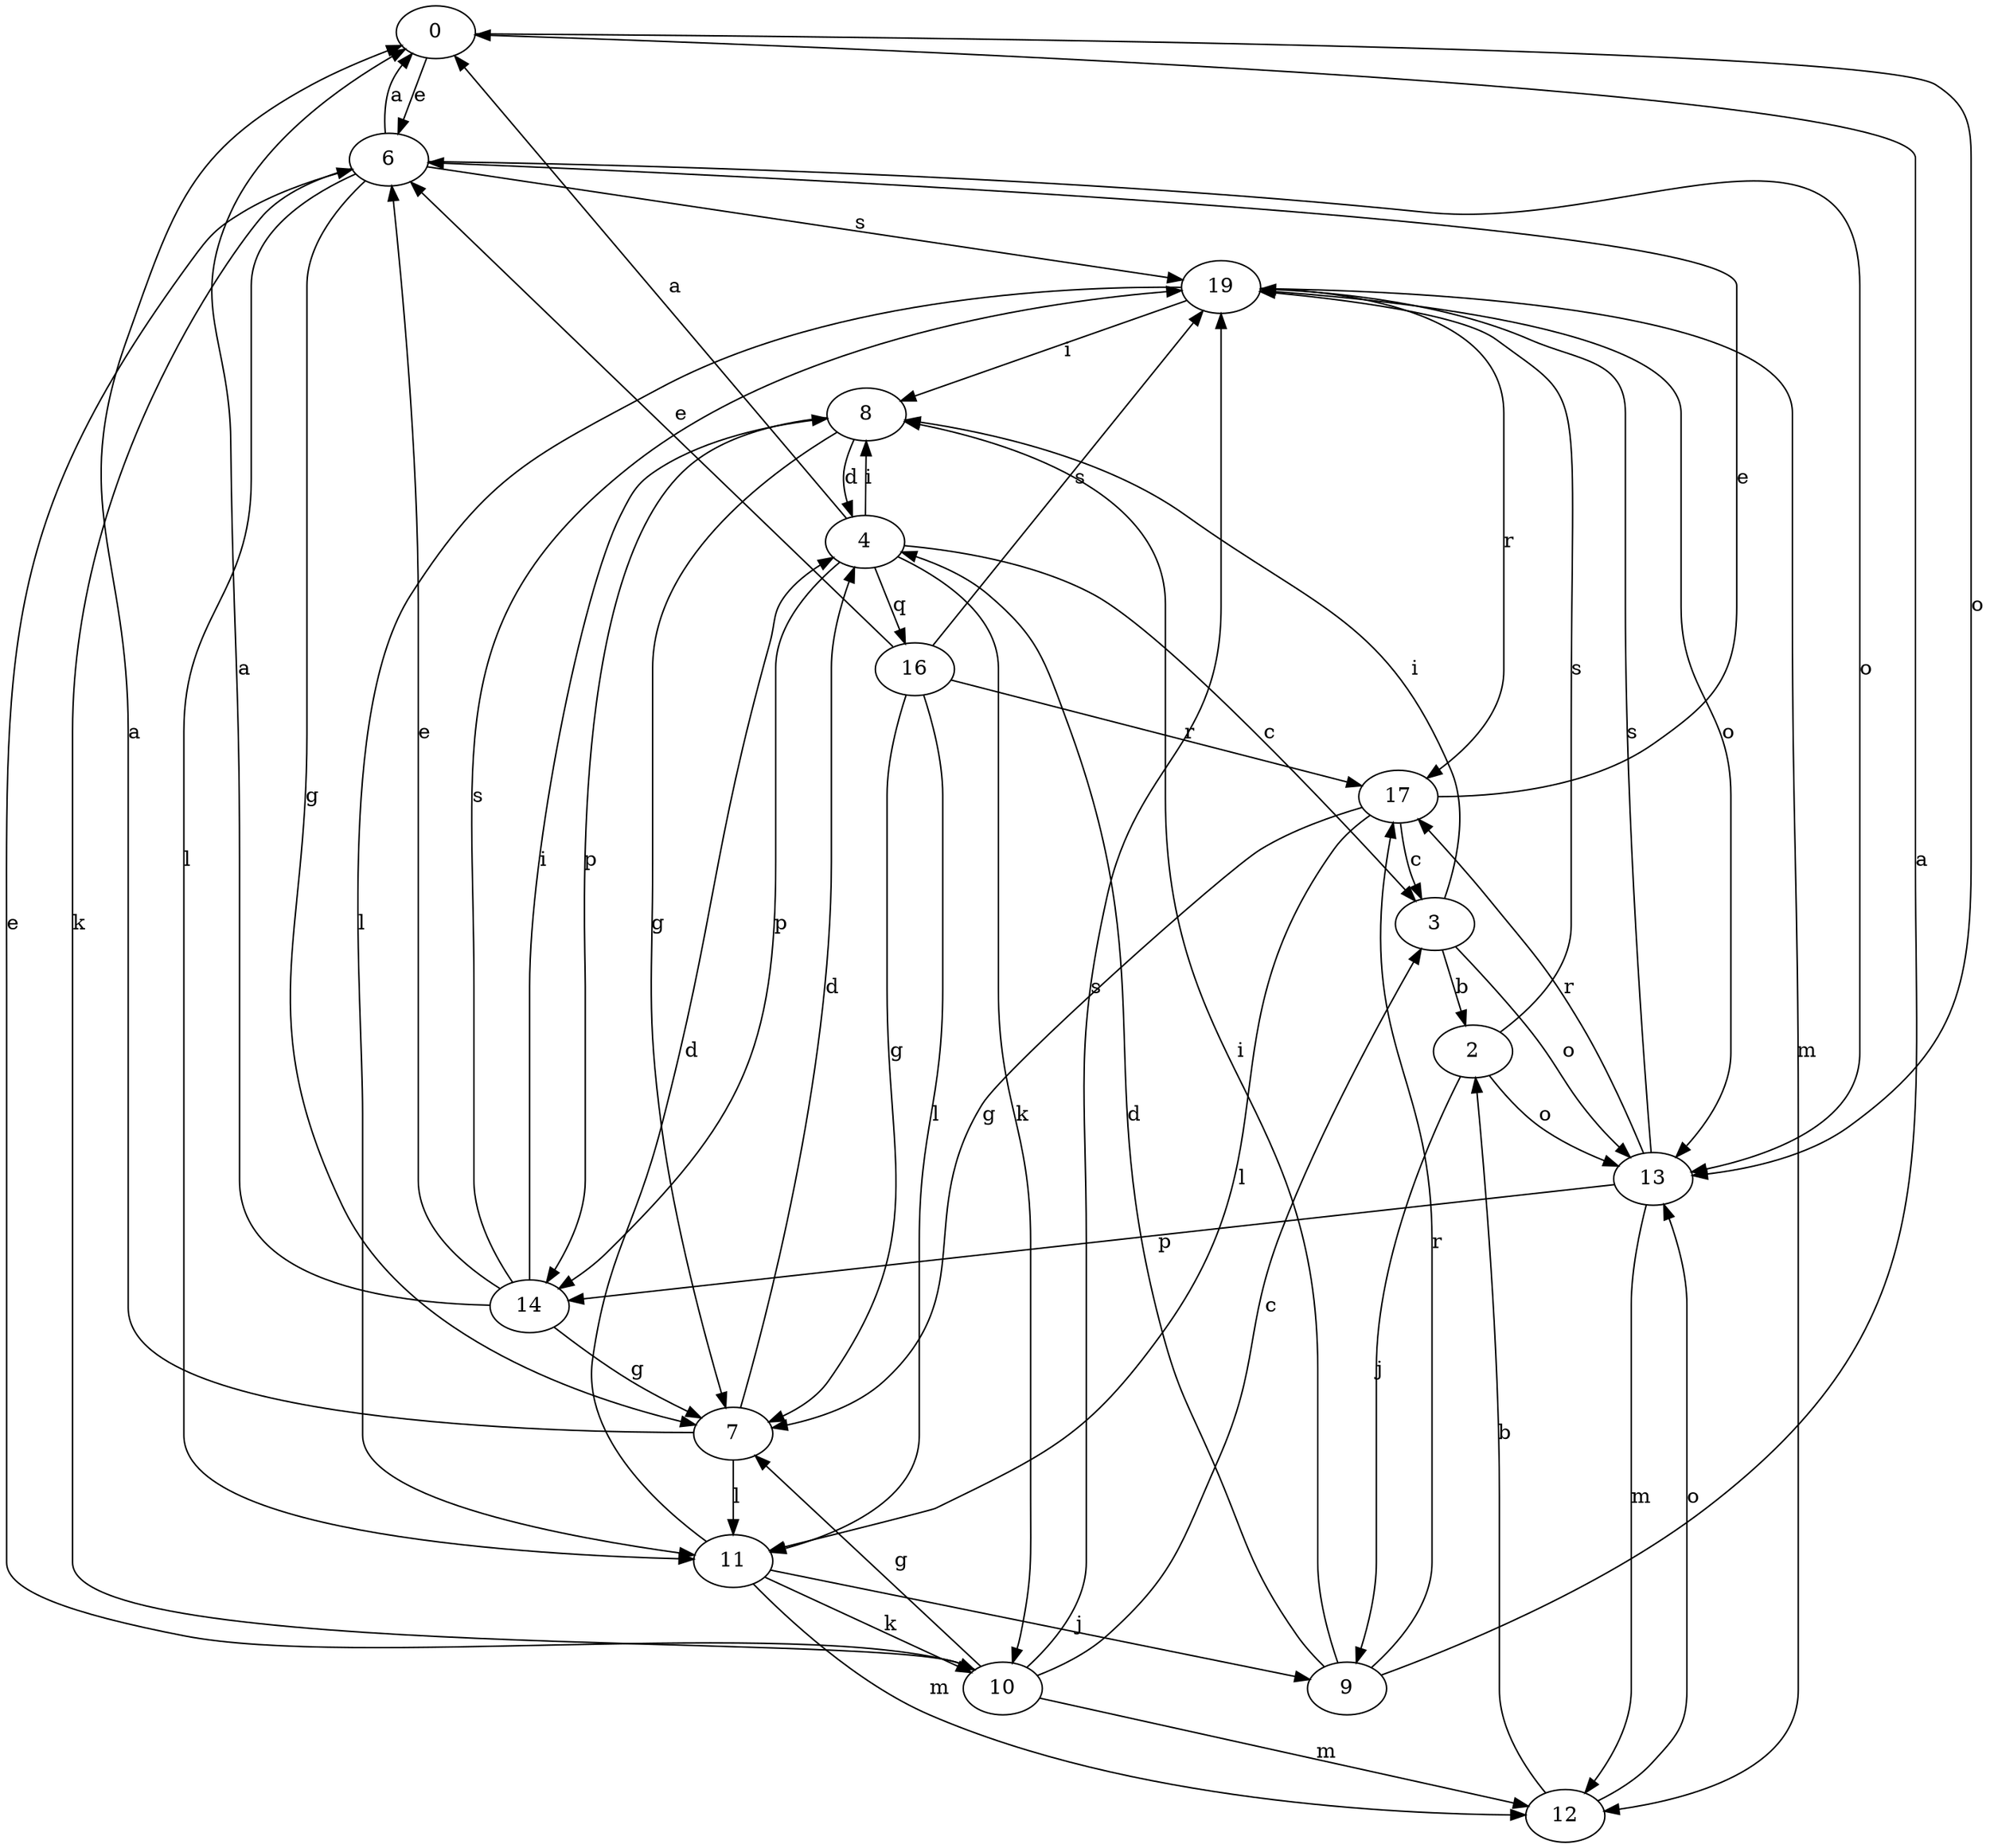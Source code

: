 strict digraph  {
0;
2;
3;
4;
6;
7;
8;
9;
10;
11;
12;
13;
14;
16;
17;
19;
0 -> 6  [label=e];
0 -> 13  [label=o];
2 -> 9  [label=j];
2 -> 13  [label=o];
2 -> 19  [label=s];
3 -> 2  [label=b];
3 -> 8  [label=i];
3 -> 13  [label=o];
4 -> 0  [label=a];
4 -> 3  [label=c];
4 -> 8  [label=i];
4 -> 10  [label=k];
4 -> 14  [label=p];
4 -> 16  [label=q];
6 -> 0  [label=a];
6 -> 7  [label=g];
6 -> 10  [label=k];
6 -> 11  [label=l];
6 -> 13  [label=o];
6 -> 19  [label=s];
7 -> 0  [label=a];
7 -> 4  [label=d];
7 -> 11  [label=l];
8 -> 4  [label=d];
8 -> 7  [label=g];
8 -> 14  [label=p];
9 -> 0  [label=a];
9 -> 4  [label=d];
9 -> 8  [label=i];
9 -> 17  [label=r];
10 -> 3  [label=c];
10 -> 6  [label=e];
10 -> 7  [label=g];
10 -> 12  [label=m];
10 -> 19  [label=s];
11 -> 4  [label=d];
11 -> 9  [label=j];
11 -> 10  [label=k];
11 -> 12  [label=m];
12 -> 2  [label=b];
12 -> 13  [label=o];
13 -> 12  [label=m];
13 -> 14  [label=p];
13 -> 17  [label=r];
13 -> 19  [label=s];
14 -> 0  [label=a];
14 -> 6  [label=e];
14 -> 7  [label=g];
14 -> 8  [label=i];
14 -> 19  [label=s];
16 -> 6  [label=e];
16 -> 7  [label=g];
16 -> 11  [label=l];
16 -> 17  [label=r];
16 -> 19  [label=s];
17 -> 3  [label=c];
17 -> 6  [label=e];
17 -> 7  [label=g];
17 -> 11  [label=l];
19 -> 8  [label=i];
19 -> 11  [label=l];
19 -> 12  [label=m];
19 -> 13  [label=o];
19 -> 17  [label=r];
}
